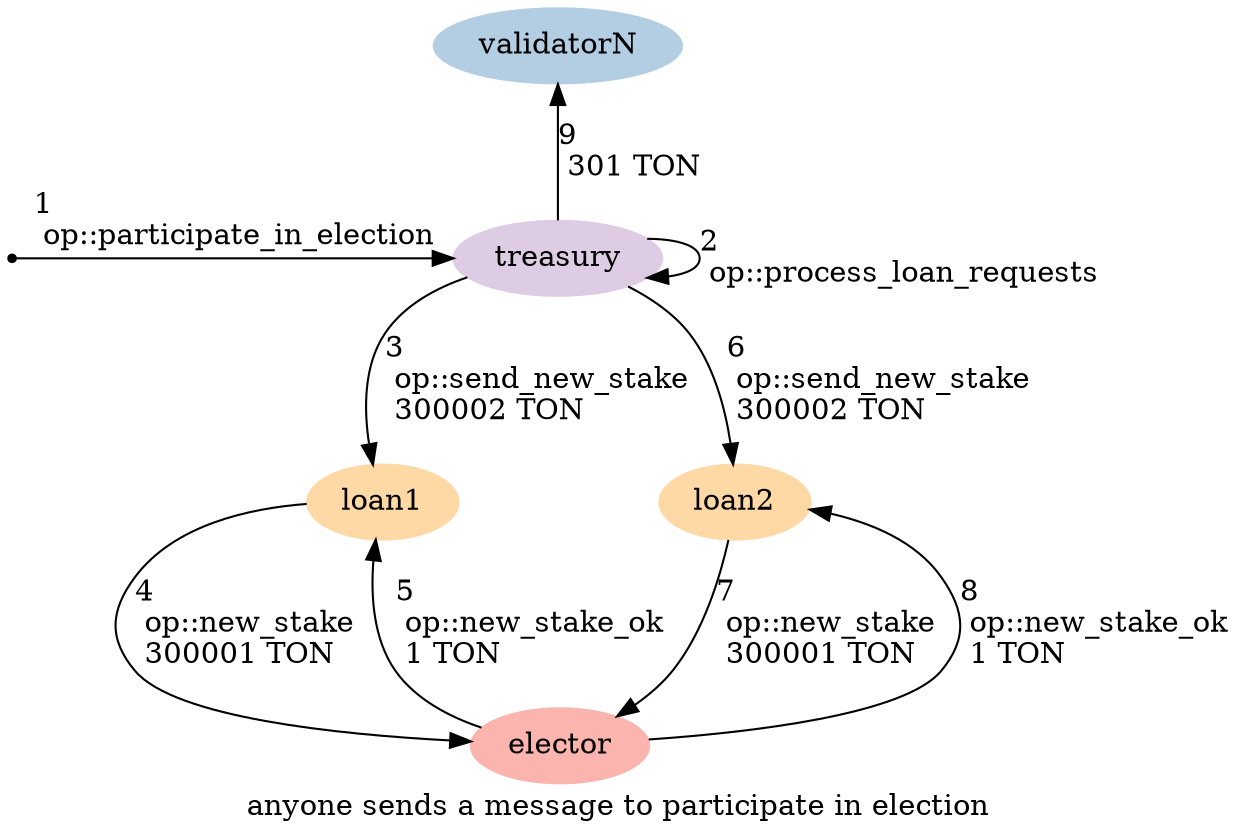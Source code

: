 digraph {
    label="anyone sends a message to participate in election"
    node [ colorscheme=pastel19 style=filled ]

    /* Entities */
    external [ shape=point ]
    treasury [ color=4 ]
    loan1, loan2 [ color=5 ]
    elector [ color=1 ]
    validatorN [ color=2 ]

    /* Relationships */
    external -> treasury [ label="1\l op::participate_in_election\l" ]
    treasury -> treasury [ label="2\l op::process_loan_requests\l" ]
    treasury -> loan1 [ label="3\l op::send_new_stake\l 300002 TON\l" ]
    loan1 -> elector [ label="4\l op::new_stake\l 300001 TON\l" ]
    elector -> loan1 [ label="5\l op::new_stake_ok\l 1 TON\l" ]
    treasury -> loan2 [ label="6\l op::send_new_stake\l 300002 TON\l" ]
    loan2 -> elector [ label="7\l op::new_stake\l 300001 TON\l" ]
    elector -> loan2 [ label="8\l op::new_stake_ok\l 1 TON\l" ]
    treasury -> validatorN [ label="9\l 301 TON\l" ]

    /* Ranks */
    { rank=min validatorN }
    { rank=same external treasury }
    { rank=max elector }
}
